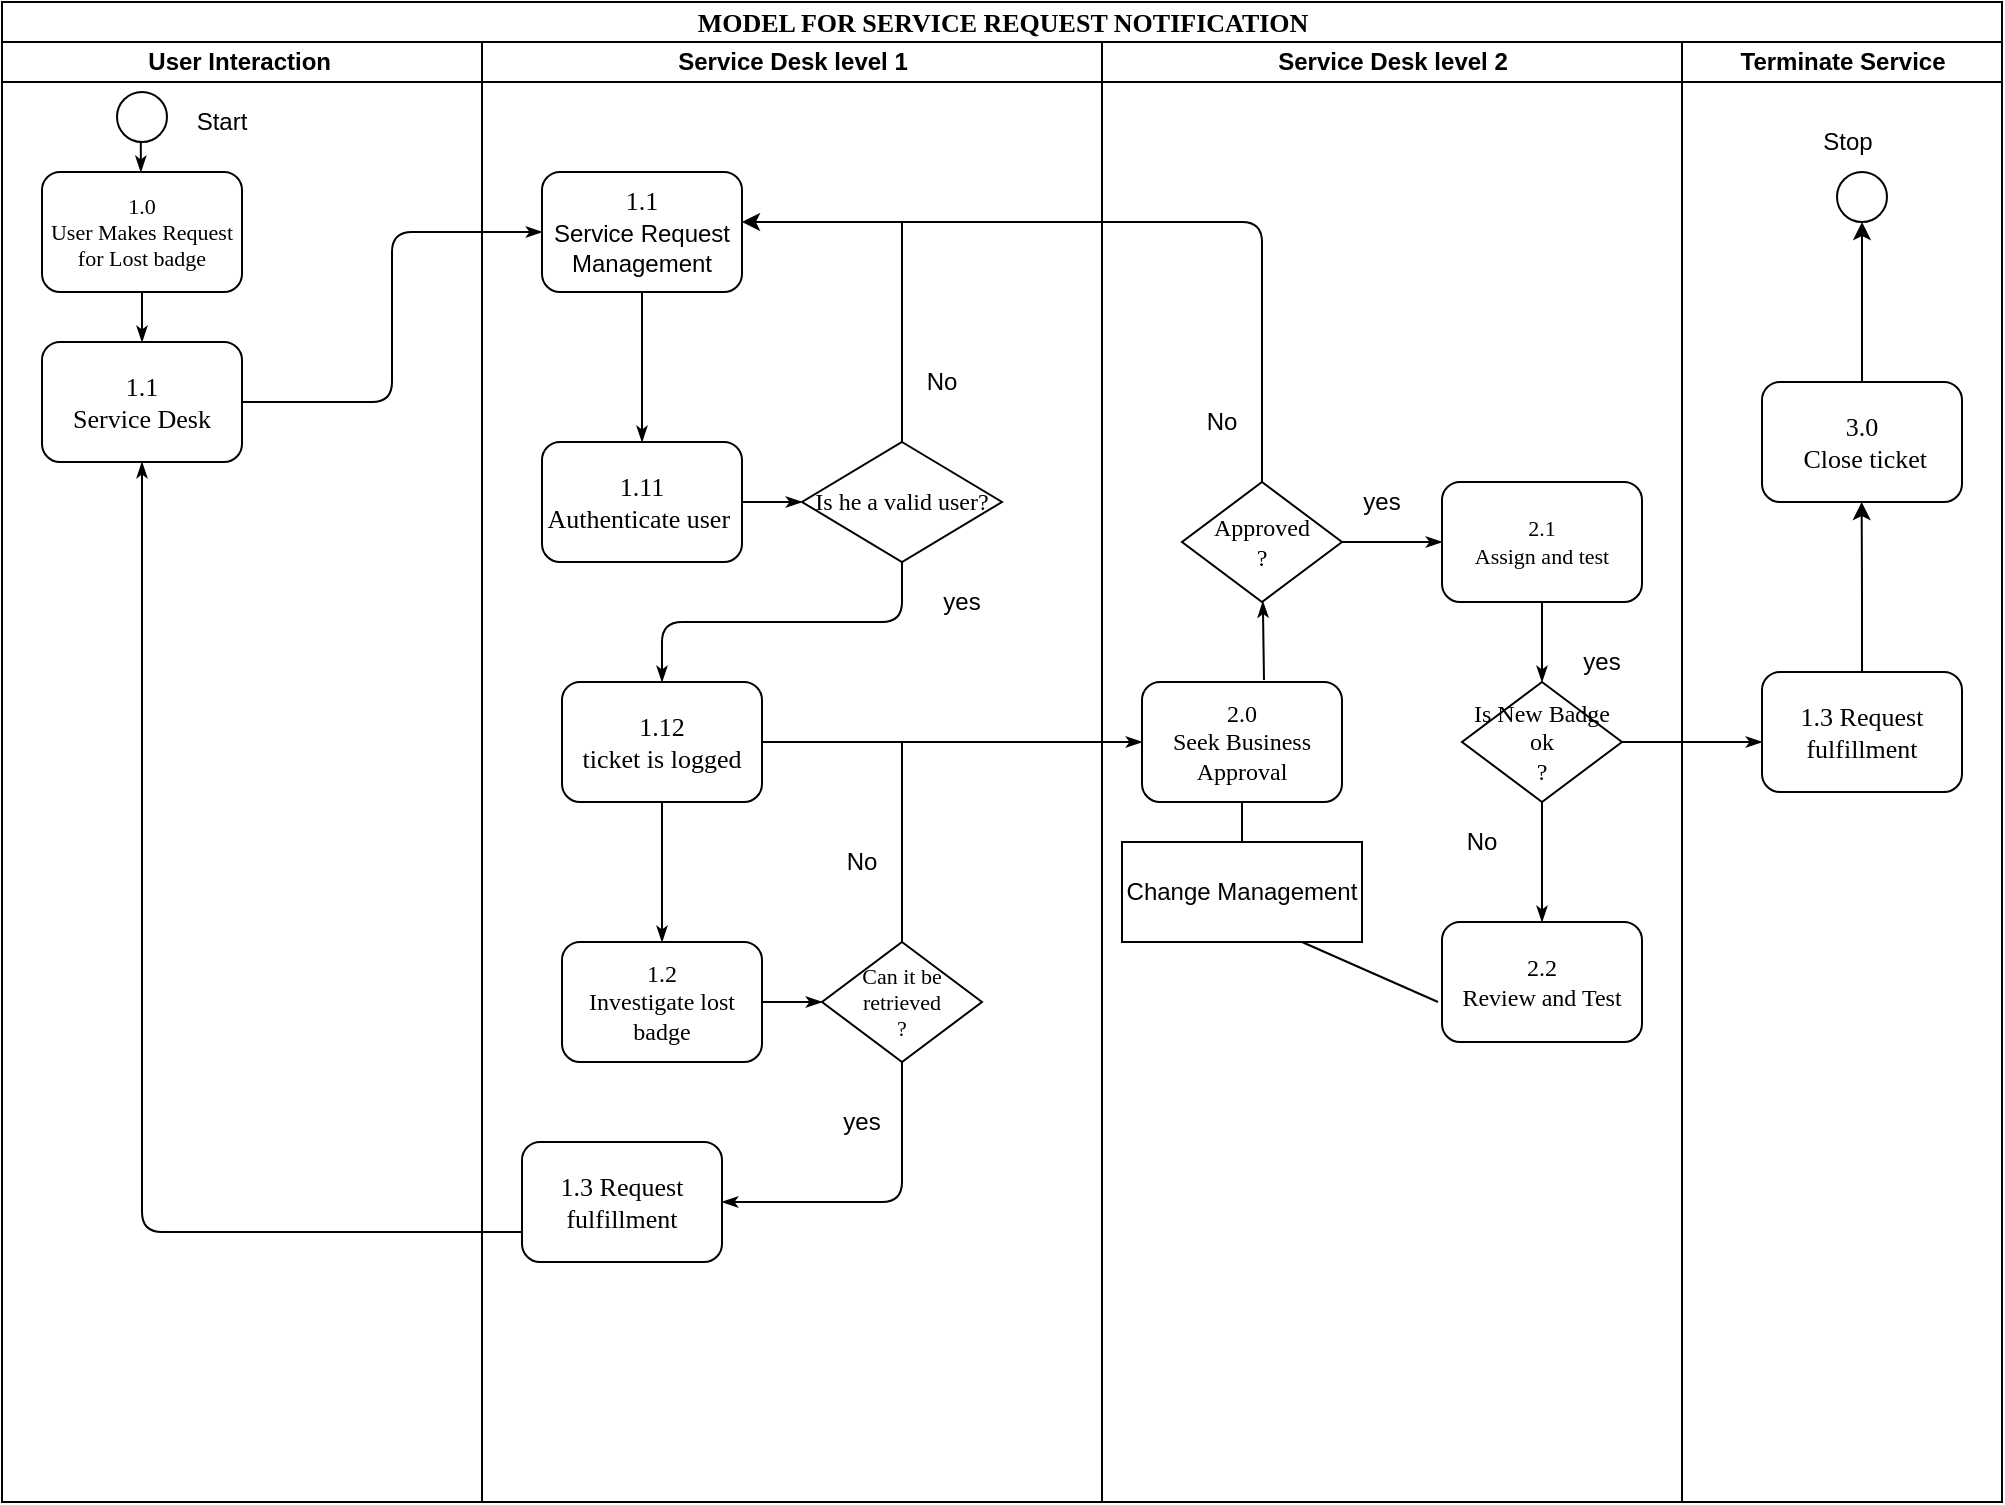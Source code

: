 <mxfile version="14.8.3" type="device"><diagram name="question_No1" id="74e2e168-ea6b-b213-b513-2b3c1d86103e"><mxGraphModel dx="925" dy="839" grid="1" gridSize="10" guides="1" tooltips="1" connect="1" arrows="1" fold="1" page="1" pageScale="1" pageWidth="1100" pageHeight="850" background="none" math="0" shadow="0"><root><mxCell id="0"/><mxCell id="1" parent="0"/><mxCell id="77e6c97f196da883-1" value="&lt;font style=&quot;font-size: 13px&quot;&gt;MODEL FOR SERVICE REQUEST NOTIFICATION&lt;/font&gt;" style="swimlane;html=1;childLayout=stackLayout;startSize=20;rounded=0;shadow=0;labelBackgroundColor=none;strokeWidth=1;fontFamily=Verdana;fontSize=8;align=center;" parent="1" vertex="1"><mxGeometry x="70" y="60" width="1000" height="750" as="geometry"/></mxCell><mxCell id="77e6c97f196da883-26" style="edgeStyle=orthogonalEdgeStyle;rounded=1;html=1;labelBackgroundColor=none;startArrow=none;startFill=0;startSize=5;endArrow=classicThin;endFill=1;endSize=5;jettySize=auto;orthogonalLoop=1;strokeWidth=1;fontFamily=Verdana;fontSize=8;exitX=1;exitY=0.5;exitDx=0;exitDy=0;entryX=0;entryY=0.5;entryDx=0;entryDy=0;" parent="77e6c97f196da883-1" source="T4JNyzH3hBZLcLPMFwxw-20" target="77e6c97f196da883-11" edge="1"><mxGeometry relative="1" as="geometry"/></mxCell><mxCell id="77e6c97f196da883-31" style="edgeStyle=orthogonalEdgeStyle;rounded=1;html=1;labelBackgroundColor=none;startArrow=none;startFill=0;startSize=5;endArrow=classicThin;endFill=1;endSize=5;jettySize=auto;orthogonalLoop=1;strokeWidth=1;fontFamily=Verdana;fontSize=8;exitX=0.5;exitY=1;exitDx=0;exitDy=0;" parent="77e6c97f196da883-1" source="T4JNyzH3hBZLcLPMFwxw-7" edge="1"><mxGeometry relative="1" as="geometry"><mxPoint x="330" y="340" as="targetPoint"/><Array as="points"><mxPoint x="450" y="310"/><mxPoint x="330" y="310"/></Array></mxGeometry></mxCell><mxCell id="77e6c97f196da883-32" style="rounded=1;html=1;labelBackgroundColor=none;startArrow=none;startFill=0;startSize=5;endArrow=classicThin;endFill=1;endSize=5;jettySize=auto;orthogonalLoop=1;strokeWidth=1;fontFamily=Verdana;fontSize=8;entryX=0;entryY=0.5;entryDx=0;entryDy=0;exitX=1;exitY=0.5;exitDx=0;exitDy=0;" parent="77e6c97f196da883-1" source="77e6c97f196da883-10" target="77e6c97f196da883-12" edge="1"><mxGeometry relative="1" as="geometry"/></mxCell><mxCell id="77e6c97f196da883-2" value="User Interaction&amp;nbsp;" style="swimlane;html=1;startSize=20;" parent="77e6c97f196da883-1" vertex="1"><mxGeometry y="20" width="240" height="730" as="geometry"/></mxCell><mxCell id="77e6c97f196da883-8" value="&lt;font style=&quot;font-size: 11px&quot;&gt;1.0&lt;br&gt;User Makes Request for Lost badge&lt;/font&gt;" style="rounded=1;whiteSpace=wrap;html=1;shadow=0;labelBackgroundColor=none;strokeWidth=1;fontFamily=Verdana;fontSize=8;align=center;" parent="77e6c97f196da883-2" vertex="1"><mxGeometry x="20" y="65" width="100" height="60" as="geometry"/></mxCell><mxCell id="T4JNyzH3hBZLcLPMFwxw-1" value="" style="ellipse;whiteSpace=wrap;html=1;aspect=fixed;" vertex="1" parent="77e6c97f196da883-2"><mxGeometry x="57.5" y="25" width="25" height="25" as="geometry"/></mxCell><mxCell id="T4JNyzH3hBZLcLPMFwxw-2" value="Start" style="text;html=1;strokeColor=none;fillColor=none;align=center;verticalAlign=middle;whiteSpace=wrap;rounded=0;" vertex="1" parent="77e6c97f196da883-2"><mxGeometry x="90" y="30" width="40" height="20" as="geometry"/></mxCell><mxCell id="T4JNyzH3hBZLcLPMFwxw-3" style="edgeStyle=orthogonalEdgeStyle;rounded=1;html=1;labelBackgroundColor=none;startArrow=none;startFill=0;startSize=5;endArrow=classicThin;endFill=1;endSize=5;jettySize=auto;orthogonalLoop=1;strokeWidth=1;fontFamily=Verdana;fontSize=8" edge="1" parent="77e6c97f196da883-2"><mxGeometry relative="1" as="geometry"><mxPoint x="69.41" y="50" as="sourcePoint"/><mxPoint x="69.41" y="65" as="targetPoint"/></mxGeometry></mxCell><mxCell id="T4JNyzH3hBZLcLPMFwxw-20" value="&lt;font style=&quot;font-size: 13px&quot;&gt;1.1&lt;br&gt;Service Desk&lt;/font&gt;" style="rounded=1;whiteSpace=wrap;html=1;shadow=0;labelBackgroundColor=none;strokeWidth=1;fontFamily=Verdana;fontSize=8;align=center;" vertex="1" parent="77e6c97f196da883-2"><mxGeometry x="20" y="150" width="100" height="60" as="geometry"/></mxCell><mxCell id="77e6c97f196da883-3" value="Service Desk level 1" style="swimlane;html=1;startSize=20;" parent="77e6c97f196da883-1" vertex="1"><mxGeometry x="240" y="20" width="310" height="730" as="geometry"/></mxCell><mxCell id="77e6c97f196da883-11" value="&lt;font style=&quot;font-size: 13px&quot;&gt;1.1&lt;br&gt;&lt;span style=&quot;font-family: &amp;#34;helvetica&amp;#34; ; font-size: 12px&quot;&gt;Service Request Management&lt;/span&gt;&lt;br&gt;&lt;/font&gt;" style="rounded=1;whiteSpace=wrap;html=1;shadow=0;labelBackgroundColor=none;strokeWidth=1;fontFamily=Verdana;fontSize=8;align=center;" parent="77e6c97f196da883-3" vertex="1"><mxGeometry x="30" y="65" width="100" height="60" as="geometry"/></mxCell><mxCell id="77e6c97f196da883-9" value="&lt;font style=&quot;font-size: 13px&quot;&gt;1.11&lt;br&gt;Authenticate user&amp;nbsp;&lt;br&gt;&lt;/font&gt;" style="rounded=1;whiteSpace=wrap;html=1;shadow=0;labelBackgroundColor=none;strokeWidth=1;fontFamily=Verdana;fontSize=8;align=center;" parent="77e6c97f196da883-3" vertex="1"><mxGeometry x="30" y="200" width="100" height="60" as="geometry"/></mxCell><mxCell id="77e6c97f196da883-27" style="rounded=1;html=1;labelBackgroundColor=none;startArrow=none;startFill=0;startSize=5;endArrow=classicThin;endFill=1;endSize=5;jettySize=auto;orthogonalLoop=1;strokeWidth=1;fontFamily=Verdana;fontSize=8" parent="77e6c97f196da883-3" source="77e6c97f196da883-11" target="77e6c97f196da883-9" edge="1"><mxGeometry relative="1" as="geometry"/></mxCell><mxCell id="77e6c97f196da883-10" value="&lt;span style=&quot;font-size: 13px&quot;&gt;1.12&lt;/span&gt;&lt;br style=&quot;font-size: 13px&quot;&gt;&lt;span style=&quot;font-size: 13px&quot;&gt;ticket is logged&lt;/span&gt;" style="rounded=1;whiteSpace=wrap;html=1;shadow=0;labelBackgroundColor=none;strokeWidth=1;fontFamily=Verdana;fontSize=8;align=center;" parent="77e6c97f196da883-3" vertex="1"><mxGeometry x="40" y="320" width="100" height="60" as="geometry"/></mxCell><mxCell id="T4JNyzH3hBZLcLPMFwxw-7" value="&lt;font style=&quot;font-size: 12px&quot;&gt;Is he a valid user?&lt;/font&gt;" style="rhombus;whiteSpace=wrap;html=1;rounded=0;shadow=0;labelBackgroundColor=none;strokeWidth=1;fontFamily=Verdana;fontSize=8;align=center;" vertex="1" parent="77e6c97f196da883-3"><mxGeometry x="160" y="200" width="100" height="60" as="geometry"/></mxCell><mxCell id="77e6c97f196da883-28" style="edgeStyle=orthogonalEdgeStyle;rounded=1;html=1;labelBackgroundColor=none;startArrow=none;startFill=0;startSize=5;endArrow=classicThin;endFill=1;endSize=5;jettySize=auto;orthogonalLoop=1;strokeWidth=1;fontFamily=Verdana;fontSize=8;entryX=0;entryY=0.5;entryDx=0;entryDy=0;" parent="77e6c97f196da883-3" source="77e6c97f196da883-9" target="T4JNyzH3hBZLcLPMFwxw-7" edge="1"><mxGeometry relative="1" as="geometry"/></mxCell><mxCell id="T4JNyzH3hBZLcLPMFwxw-8" value="yes" style="text;html=1;strokeColor=none;fillColor=none;align=center;verticalAlign=middle;whiteSpace=wrap;rounded=0;" vertex="1" parent="77e6c97f196da883-3"><mxGeometry x="220" y="270" width="40" height="20" as="geometry"/></mxCell><mxCell id="T4JNyzH3hBZLcLPMFwxw-9" value="No" style="text;html=1;strokeColor=none;fillColor=none;align=center;verticalAlign=middle;whiteSpace=wrap;rounded=0;" vertex="1" parent="77e6c97f196da883-3"><mxGeometry x="210" y="160" width="40" height="20" as="geometry"/></mxCell><mxCell id="107ba76e4e335f99-4" style="rounded=1;html=1;labelBackgroundColor=none;startArrow=none;startFill=0;startSize=5;endArrow=classicThin;endFill=1;endSize=5;jettySize=auto;orthogonalLoop=1;strokeWidth=1;fontFamily=Verdana;fontSize=8;exitX=0.5;exitY=1;exitDx=0;exitDy=0;entryX=0.5;entryY=0;entryDx=0;entryDy=0;" parent="77e6c97f196da883-3" source="77e6c97f196da883-10" target="77e6c97f196da883-14" edge="1"><mxGeometry relative="1" as="geometry"><Array as="points"/><mxPoint x="430" y="590" as="sourcePoint"/><mxPoint x="130" y="430" as="targetPoint"/></mxGeometry></mxCell><mxCell id="77e6c97f196da883-14" value="&lt;font style=&quot;font-size: 12px&quot;&gt;1.2&lt;br&gt;Investigate lost badge&lt;/font&gt;" style="rounded=1;whiteSpace=wrap;html=1;shadow=0;labelBackgroundColor=none;strokeWidth=1;fontFamily=Verdana;fontSize=8;align=center;" parent="77e6c97f196da883-3" vertex="1"><mxGeometry x="40" y="450" width="100" height="60" as="geometry"/></mxCell><mxCell id="77e6c97f196da883-20" value="&lt;font style=&quot;font-size: 11px&quot;&gt;Can it be retrieved&lt;br&gt;?&lt;/font&gt;" style="rhombus;whiteSpace=wrap;html=1;rounded=0;shadow=0;labelBackgroundColor=none;strokeWidth=1;fontFamily=Verdana;fontSize=8;align=center;" parent="77e6c97f196da883-3" vertex="1"><mxGeometry x="170" y="450" width="80" height="60" as="geometry"/></mxCell><mxCell id="107ba76e4e335f99-6" style="edgeStyle=orthogonalEdgeStyle;rounded=1;html=1;labelBackgroundColor=none;startArrow=none;startFill=0;startSize=5;endArrow=classicThin;endFill=1;endSize=5;jettySize=auto;orthogonalLoop=1;strokeWidth=1;fontFamily=Verdana;fontSize=8;entryX=0;entryY=0.5;entryDx=0;entryDy=0;" parent="77e6c97f196da883-3" source="77e6c97f196da883-14" target="77e6c97f196da883-20" edge="1"><mxGeometry relative="1" as="geometry"/></mxCell><mxCell id="77e6c97f196da883-19" value="&lt;font style=&quot;font-size: 13px&quot;&gt;1.3 Request fulfillment&lt;/font&gt;" style="rounded=1;whiteSpace=wrap;html=1;shadow=0;labelBackgroundColor=none;strokeWidth=1;fontFamily=Verdana;fontSize=8;align=center;" parent="77e6c97f196da883-3" vertex="1"><mxGeometry x="20" y="550" width="100" height="60" as="geometry"/></mxCell><mxCell id="77e6c97f196da883-36" style="edgeStyle=orthogonalEdgeStyle;rounded=1;html=1;labelBackgroundColor=none;startArrow=none;startFill=0;startSize=5;endArrow=classicThin;endFill=1;endSize=5;jettySize=auto;orthogonalLoop=1;strokeWidth=1;fontFamily=Verdana;fontSize=8;exitX=0.5;exitY=1;exitDx=0;exitDy=0;entryX=1;entryY=0.5;entryDx=0;entryDy=0;" parent="77e6c97f196da883-3" source="77e6c97f196da883-20" target="77e6c97f196da883-19" edge="1"><mxGeometry relative="1" as="geometry"><mxPoint x="70" y="600" as="sourcePoint"/><mxPoint x="-110" y="540" as="targetPoint"/><Array as="points"><mxPoint x="210" y="580"/></Array></mxGeometry></mxCell><mxCell id="T4JNyzH3hBZLcLPMFwxw-23" value="yes" style="text;html=1;strokeColor=none;fillColor=none;align=center;verticalAlign=middle;whiteSpace=wrap;rounded=0;" vertex="1" parent="77e6c97f196da883-3"><mxGeometry x="170" y="530" width="40" height="20" as="geometry"/></mxCell><mxCell id="T4JNyzH3hBZLcLPMFwxw-25" value="No" style="text;html=1;strokeColor=none;fillColor=none;align=center;verticalAlign=middle;whiteSpace=wrap;rounded=0;" vertex="1" parent="77e6c97f196da883-3"><mxGeometry x="170" y="400" width="40" height="20" as="geometry"/></mxCell><mxCell id="77e6c97f196da883-4" value="Service Desk level 2" style="swimlane;html=1;startSize=20;" parent="77e6c97f196da883-1" vertex="1"><mxGeometry x="550" y="20" width="290" height="730" as="geometry"/></mxCell><mxCell id="77e6c97f196da883-12" value="&lt;font style=&quot;font-size: 12px&quot;&gt;2.0&lt;br&gt;Seek Business&lt;br&gt;Approval&lt;/font&gt;" style="rounded=1;whiteSpace=wrap;html=1;shadow=0;labelBackgroundColor=none;strokeWidth=1;fontFamily=Verdana;fontSize=8;align=center;" parent="77e6c97f196da883-4" vertex="1"><mxGeometry x="20" y="320" width="100" height="60" as="geometry"/></mxCell><mxCell id="77e6c97f196da883-13" value="&lt;font style=&quot;font-size: 12px&quot;&gt;&lt;font style=&quot;font-size: 12px&quot;&gt;Approved&lt;br&gt;&lt;/font&gt;?&lt;/font&gt;" style="rhombus;whiteSpace=wrap;html=1;rounded=0;shadow=0;labelBackgroundColor=none;strokeWidth=1;fontFamily=Verdana;fontSize=8;align=center;" parent="77e6c97f196da883-4" vertex="1"><mxGeometry x="40" y="220" width="80" height="60" as="geometry"/></mxCell><mxCell id="77e6c97f196da883-29" style="rounded=1;html=1;labelBackgroundColor=none;startArrow=none;startFill=0;startSize=5;endArrow=classicThin;endFill=1;endSize=5;jettySize=auto;orthogonalLoop=1;strokeWidth=1;fontFamily=Verdana;fontSize=8;" parent="77e6c97f196da883-4" target="77e6c97f196da883-13" edge="1"><mxGeometry relative="1" as="geometry"><mxPoint x="81" y="319" as="sourcePoint"/></mxGeometry></mxCell><mxCell id="T4JNyzH3hBZLcLPMFwxw-11" value="Change Management" style="rounded=0;whiteSpace=wrap;html=1;" vertex="1" parent="77e6c97f196da883-4"><mxGeometry x="10" y="400" width="120" height="50" as="geometry"/></mxCell><mxCell id="T4JNyzH3hBZLcLPMFwxw-12" value="" style="endArrow=none;html=1;entryX=0.5;entryY=0;entryDx=0;entryDy=0;" edge="1" parent="77e6c97f196da883-4" source="77e6c97f196da883-12" target="T4JNyzH3hBZLcLPMFwxw-11"><mxGeometry width="50" height="50" relative="1" as="geometry"><mxPoint x="-110" y="410" as="sourcePoint"/><mxPoint x="-60" y="360" as="targetPoint"/></mxGeometry></mxCell><mxCell id="T4JNyzH3hBZLcLPMFwxw-14" value="yes" style="text;html=1;strokeColor=none;fillColor=none;align=center;verticalAlign=middle;whiteSpace=wrap;rounded=0;" vertex="1" parent="77e6c97f196da883-4"><mxGeometry x="120" y="220" width="40" height="20" as="geometry"/></mxCell><mxCell id="T4JNyzH3hBZLcLPMFwxw-15" value="No" style="text;html=1;strokeColor=none;fillColor=none;align=center;verticalAlign=middle;whiteSpace=wrap;rounded=0;" vertex="1" parent="77e6c97f196da883-4"><mxGeometry x="40" y="180" width="40" height="20" as="geometry"/></mxCell><mxCell id="77e6c97f196da883-15" value="&lt;font style=&quot;font-size: 11px&quot;&gt;2.1&lt;br&gt;Assign and test&lt;/font&gt;" style="rounded=1;whiteSpace=wrap;html=1;shadow=0;labelBackgroundColor=none;strokeWidth=1;fontFamily=Verdana;fontSize=8;align=center;" parent="77e6c97f196da883-4" vertex="1"><mxGeometry x="170" y="220" width="100" height="60" as="geometry"/></mxCell><mxCell id="77e6c97f196da883-33" style="edgeStyle=orthogonalEdgeStyle;rounded=1;html=1;labelBackgroundColor=none;startArrow=none;startFill=0;startSize=5;endArrow=classicThin;endFill=1;endSize=5;jettySize=auto;orthogonalLoop=1;strokeWidth=1;fontFamily=Verdana;fontSize=8" parent="77e6c97f196da883-4" source="77e6c97f196da883-13" target="77e6c97f196da883-15" edge="1"><mxGeometry relative="1" as="geometry"/></mxCell><mxCell id="77e6c97f196da883-16" value="&lt;font style=&quot;font-size: 12px&quot;&gt;Is New Badge ok&lt;br&gt;?&lt;/font&gt;" style="rhombus;whiteSpace=wrap;html=1;rounded=0;shadow=0;labelBackgroundColor=none;strokeWidth=1;fontFamily=Verdana;fontSize=8;align=center;" parent="77e6c97f196da883-4" vertex="1"><mxGeometry x="180" y="320" width="80" height="60" as="geometry"/></mxCell><mxCell id="77e6c97f196da883-34" style="edgeStyle=orthogonalEdgeStyle;rounded=1;html=1;labelBackgroundColor=none;startArrow=none;startFill=0;startSize=5;endArrow=classicThin;endFill=1;endSize=5;jettySize=auto;orthogonalLoop=1;strokeColor=#000000;strokeWidth=1;fontFamily=Verdana;fontSize=8;fontColor=#000000;" parent="77e6c97f196da883-4" source="77e6c97f196da883-15" target="77e6c97f196da883-16" edge="1"><mxGeometry relative="1" as="geometry"/></mxCell><mxCell id="77e6c97f196da883-17" value="&lt;font style=&quot;font-size: 12px&quot;&gt;2.2&lt;br&gt;Review and Test&lt;/font&gt;" style="rounded=1;whiteSpace=wrap;html=1;shadow=0;labelBackgroundColor=none;strokeWidth=1;fontFamily=Verdana;fontSize=8;align=center;" parent="77e6c97f196da883-4" vertex="1"><mxGeometry x="170" y="440" width="100" height="60" as="geometry"/></mxCell><mxCell id="77e6c97f196da883-35" style="edgeStyle=orthogonalEdgeStyle;rounded=1;html=1;labelBackgroundColor=none;startArrow=none;startFill=0;startSize=5;endArrow=classicThin;endFill=1;endSize=5;jettySize=auto;orthogonalLoop=1;strokeWidth=1;fontFamily=Verdana;fontSize=8" parent="77e6c97f196da883-4" source="77e6c97f196da883-16" target="77e6c97f196da883-17" edge="1"><mxGeometry relative="1" as="geometry"/></mxCell><mxCell id="T4JNyzH3hBZLcLPMFwxw-26" value="yes" style="text;html=1;strokeColor=none;fillColor=none;align=center;verticalAlign=middle;whiteSpace=wrap;rounded=0;" vertex="1" parent="77e6c97f196da883-4"><mxGeometry x="230" y="300" width="40" height="20" as="geometry"/></mxCell><mxCell id="T4JNyzH3hBZLcLPMFwxw-41" value="No" style="text;html=1;strokeColor=none;fillColor=none;align=center;verticalAlign=middle;whiteSpace=wrap;rounded=0;" vertex="1" parent="77e6c97f196da883-4"><mxGeometry x="170" y="390" width="40" height="20" as="geometry"/></mxCell><mxCell id="T4JNyzH3hBZLcLPMFwxw-42" value="" style="endArrow=none;html=1;entryX=0.667;entryY=0;entryDx=0;entryDy=0;entryPerimeter=0;exitX=0.75;exitY=1;exitDx=0;exitDy=0;" edge="1" parent="77e6c97f196da883-4" source="T4JNyzH3hBZLcLPMFwxw-11"><mxGeometry width="50" height="50" relative="1" as="geometry"><mxPoint x="160.004" y="460.0" as="sourcePoint"/><mxPoint x="168.02" y="480.0" as="targetPoint"/></mxGeometry></mxCell><mxCell id="77e6c97f196da883-5" value="Terminate Service" style="swimlane;html=1;startSize=20;" parent="77e6c97f196da883-1" vertex="1"><mxGeometry x="840" y="20" width="160" height="730" as="geometry"/></mxCell><mxCell id="T4JNyzH3hBZLcLPMFwxw-28" value="&lt;font style=&quot;font-size: 13px&quot;&gt;1.3 Request fulfillment&lt;/font&gt;" style="rounded=1;whiteSpace=wrap;html=1;shadow=0;labelBackgroundColor=none;strokeWidth=1;fontFamily=Verdana;fontSize=8;align=center;" vertex="1" parent="77e6c97f196da883-5"><mxGeometry x="40" y="315" width="100" height="60" as="geometry"/></mxCell><mxCell id="T4JNyzH3hBZLcLPMFwxw-34" value="" style="ellipse;whiteSpace=wrap;html=1;aspect=fixed;" vertex="1" parent="77e6c97f196da883-5"><mxGeometry x="77.5" y="65" width="25" height="25" as="geometry"/></mxCell><mxCell id="T4JNyzH3hBZLcLPMFwxw-35" value="Stop" style="text;html=1;strokeColor=none;fillColor=none;align=center;verticalAlign=middle;whiteSpace=wrap;rounded=0;" vertex="1" parent="77e6c97f196da883-5"><mxGeometry x="62.5" y="40" width="40" height="20" as="geometry"/></mxCell><mxCell id="T4JNyzH3hBZLcLPMFwxw-36" value="&lt;font style=&quot;font-size: 13px&quot;&gt;3.0&lt;br&gt;&amp;nbsp;Close ticket&lt;/font&gt;" style="rounded=1;whiteSpace=wrap;html=1;shadow=0;labelBackgroundColor=none;strokeWidth=1;fontFamily=Verdana;fontSize=8;align=center;" vertex="1" parent="77e6c97f196da883-5"><mxGeometry x="40" y="170" width="100" height="60" as="geometry"/></mxCell><mxCell id="T4JNyzH3hBZLcLPMFwxw-40" value="" style="endArrow=classic;html=1;edgeStyle=orthogonalEdgeStyle;exitX=0.5;exitY=0;exitDx=0;exitDy=0;" edge="1" parent="77e6c97f196da883-5" source="T4JNyzH3hBZLcLPMFwxw-28"><mxGeometry width="50" height="50" relative="1" as="geometry"><mxPoint x="90" y="310" as="sourcePoint"/><mxPoint x="89.82" y="230" as="targetPoint"/><Array as="points"/></mxGeometry></mxCell><mxCell id="T4JNyzH3hBZLcLPMFwxw-10" value="" style="endArrow=classic;html=1;exitX=0.5;exitY=0;exitDx=0;exitDy=0;edgeStyle=orthogonalEdgeStyle;" edge="1" parent="77e6c97f196da883-1" source="77e6c97f196da883-13"><mxGeometry width="50" height="50" relative="1" as="geometry"><mxPoint x="410" y="190" as="sourcePoint"/><mxPoint x="370" y="110" as="targetPoint"/><Array as="points"><mxPoint x="630" y="110"/><mxPoint x="370" y="110"/></Array></mxGeometry></mxCell><mxCell id="T4JNyzH3hBZLcLPMFwxw-24" style="rounded=1;html=1;labelBackgroundColor=none;startArrow=none;startFill=0;startSize=5;endArrow=classicThin;endFill=1;endSize=5;jettySize=auto;orthogonalLoop=1;strokeWidth=1;fontFamily=Verdana;fontSize=8;exitX=0;exitY=0.75;exitDx=0;exitDy=0;edgeStyle=orthogonalEdgeStyle;entryX=0.5;entryY=1;entryDx=0;entryDy=0;" edge="1" parent="77e6c97f196da883-1" source="77e6c97f196da883-19" target="T4JNyzH3hBZLcLPMFwxw-20"><mxGeometry relative="1" as="geometry"><mxPoint x="460" y="540.0" as="sourcePoint"/><mxPoint x="70" y="240" as="targetPoint"/></mxGeometry></mxCell><mxCell id="T4JNyzH3hBZLcLPMFwxw-17" value="" style="endArrow=none;html=1;exitX=0.5;exitY=0;exitDx=0;exitDy=0;" edge="1" parent="1" source="T4JNyzH3hBZLcLPMFwxw-7"><mxGeometry width="50" height="50" relative="1" as="geometry"><mxPoint x="510" y="480" as="sourcePoint"/><mxPoint x="520" y="170" as="targetPoint"/></mxGeometry></mxCell><mxCell id="T4JNyzH3hBZLcLPMFwxw-19" value="" style="endArrow=none;html=1;exitX=0.5;exitY=0;exitDx=0;exitDy=0;" edge="1" parent="1" source="77e6c97f196da883-20"><mxGeometry width="50" height="50" relative="1" as="geometry"><mxPoint x="520" y="520" as="sourcePoint"/><mxPoint x="520" y="430" as="targetPoint"/></mxGeometry></mxCell><mxCell id="T4JNyzH3hBZLcLPMFwxw-21" style="rounded=1;html=1;labelBackgroundColor=none;startArrow=none;startFill=0;startSize=5;endArrow=classicThin;endFill=1;endSize=5;jettySize=auto;orthogonalLoop=1;strokeWidth=1;fontFamily=Verdana;fontSize=8;exitX=0.5;exitY=1;exitDx=0;exitDy=0;" edge="1" parent="1" source="77e6c97f196da883-8"><mxGeometry relative="1" as="geometry"><mxPoint x="400" y="215" as="sourcePoint"/><mxPoint x="140" y="230" as="targetPoint"/><Array as="points"><mxPoint x="140" y="230"/></Array></mxGeometry></mxCell><mxCell id="T4JNyzH3hBZLcLPMFwxw-27" style="edgeStyle=orthogonalEdgeStyle;rounded=1;html=1;labelBackgroundColor=none;startArrow=none;startFill=0;startSize=5;endArrow=classicThin;endFill=1;endSize=5;jettySize=auto;orthogonalLoop=1;strokeWidth=1;fontFamily=Verdana;fontSize=8;exitX=1;exitY=0.5;exitDx=0;exitDy=0;" edge="1" parent="1" source="77e6c97f196da883-16"><mxGeometry relative="1" as="geometry"><mxPoint x="750" y="340" as="sourcePoint"/><mxPoint x="950" y="430" as="targetPoint"/></mxGeometry></mxCell><mxCell id="T4JNyzH3hBZLcLPMFwxw-29" value="" style="endArrow=classic;html=1;edgeStyle=orthogonalEdgeStyle;" edge="1" parent="1"><mxGeometry width="50" height="50" relative="1" as="geometry"><mxPoint x="1000" y="250" as="sourcePoint"/><mxPoint x="1000" y="170" as="targetPoint"/><Array as="points"><mxPoint x="1000" y="180"/></Array></mxGeometry></mxCell></root></mxGraphModel></diagram></mxfile>